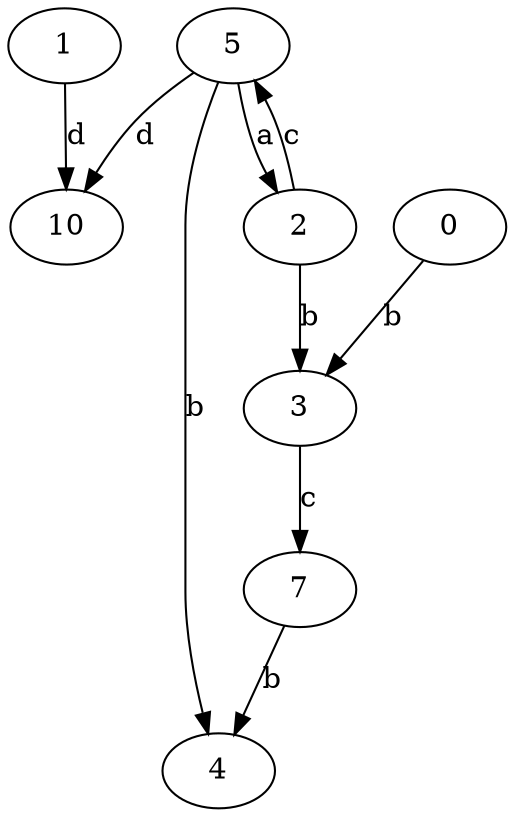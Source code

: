 strict digraph  {
1;
2;
3;
4;
0;
5;
7;
10;
1 -> 10  [label=d];
2 -> 3  [label=b];
2 -> 5  [label=c];
3 -> 7  [label=c];
0 -> 3  [label=b];
5 -> 2  [label=a];
5 -> 4  [label=b];
5 -> 10  [label=d];
7 -> 4  [label=b];
}
